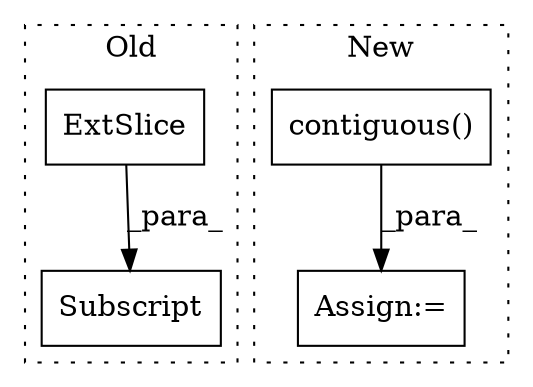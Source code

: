 digraph G {
subgraph cluster0 {
1 [label="Subscript" a="63" s="8629,0" l="12,0" shape="box"];
4 [label="ExtSlice" a="85" s="8629" l="3" shape="box"];
label = "Old";
style="dotted";
}
subgraph cluster1 {
2 [label="contiguous()" a="75" s="13707" l="31" shape="box"];
3 [label="Assign:=" a="68" s="13804" l="9" shape="box"];
label = "New";
style="dotted";
}
2 -> 3 [label="_para_"];
4 -> 1 [label="_para_"];
}